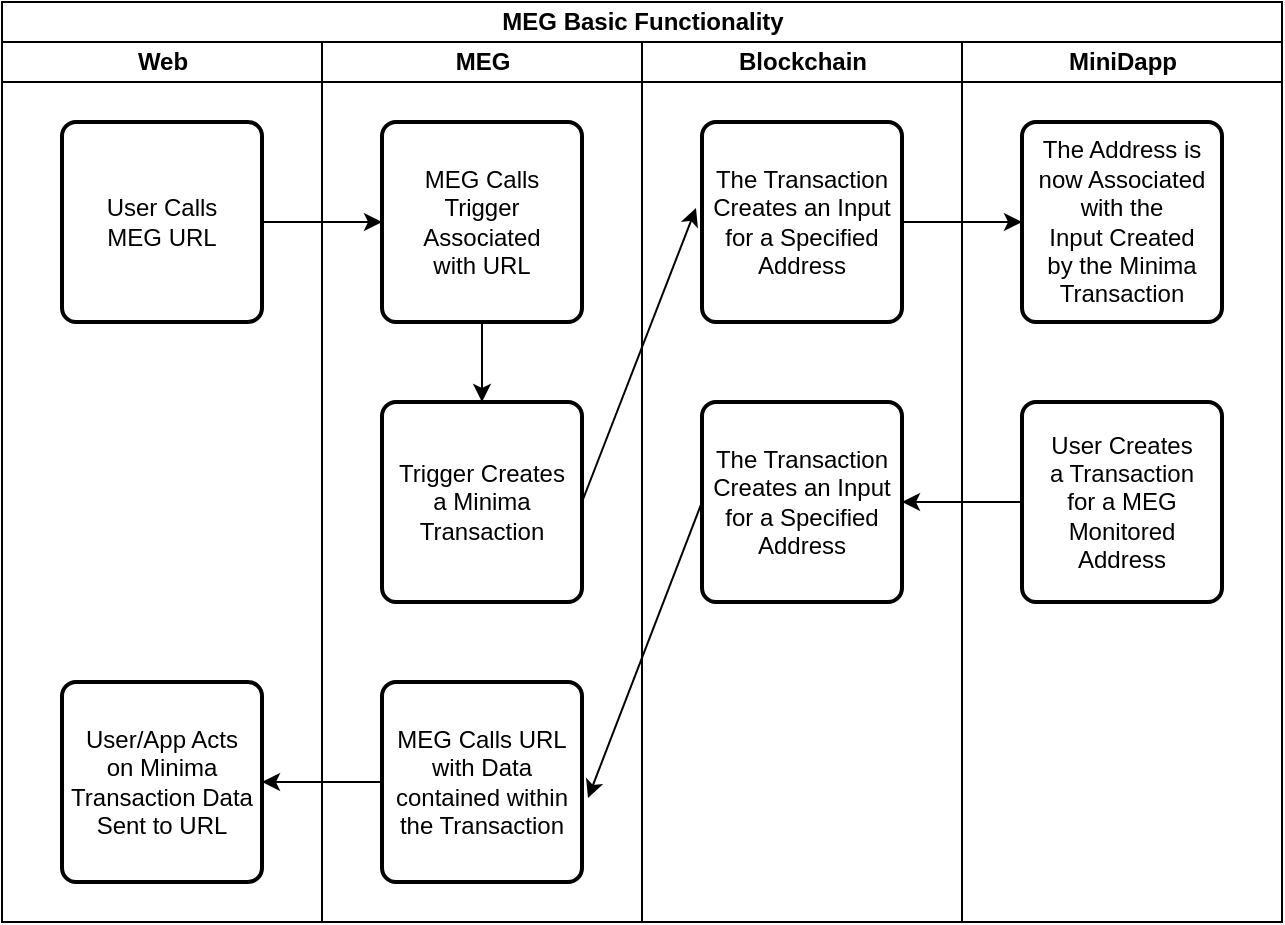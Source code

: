 <mxfile version="14.6.13" type="device"><diagram id="prtHgNgQTEPvFCAcTncT" name="Page-1"><mxGraphModel dx="1350" dy="774" grid="1" gridSize="10" guides="1" tooltips="1" connect="1" arrows="1" fold="1" page="1" pageScale="1" pageWidth="827" pageHeight="1169" math="0" shadow="0"><root><mxCell id="0"/><mxCell id="1" parent="0"/><mxCell id="bEtev1rYBaaZt2mT6QAV-1" value="MEG Basic Functionality" style="swimlane;html=1;childLayout=stackLayout;resizeParent=1;resizeParentMax=0;startSize=20;" parent="1" vertex="1"><mxGeometry x="80" y="80" width="640" height="460" as="geometry"/></mxCell><mxCell id="bEtev1rYBaaZt2mT6QAV-2" value="Web" style="swimlane;html=1;startSize=20;" parent="bEtev1rYBaaZt2mT6QAV-1" vertex="1"><mxGeometry y="20" width="160" height="440" as="geometry"/></mxCell><mxCell id="bEtev1rYBaaZt2mT6QAV-11" value="&lt;span&gt;User Calls&lt;/span&gt;&lt;br&gt;&lt;span&gt;MEG URL&lt;/span&gt;" style="rounded=1;whiteSpace=wrap;html=1;absoluteArcSize=1;arcSize=14;strokeWidth=2;" parent="bEtev1rYBaaZt2mT6QAV-2" vertex="1"><mxGeometry x="30" y="40" width="100" height="100" as="geometry"/></mxCell><mxCell id="bEtev1rYBaaZt2mT6QAV-26" value="&lt;span&gt;User/App Acts &lt;br&gt;on Minima Transaction Data Sent to URL&lt;/span&gt;" style="rounded=1;whiteSpace=wrap;html=1;absoluteArcSize=1;arcSize=14;strokeWidth=2;" parent="bEtev1rYBaaZt2mT6QAV-2" vertex="1"><mxGeometry x="30" y="320" width="100" height="100" as="geometry"/></mxCell><mxCell id="bEtev1rYBaaZt2mT6QAV-3" value="MEG" style="swimlane;html=1;startSize=20;" parent="bEtev1rYBaaZt2mT6QAV-1" vertex="1"><mxGeometry x="160" y="20" width="160" height="440" as="geometry"/></mxCell><mxCell id="bEtev1rYBaaZt2mT6QAV-13" value="&lt;span&gt;MEG Calls&lt;br&gt;Trigger Associated &lt;br&gt;with URL&lt;/span&gt;" style="rounded=1;whiteSpace=wrap;html=1;absoluteArcSize=1;arcSize=14;strokeWidth=2;" parent="bEtev1rYBaaZt2mT6QAV-3" vertex="1"><mxGeometry x="30" y="40" width="100" height="100" as="geometry"/></mxCell><mxCell id="bEtev1rYBaaZt2mT6QAV-15" value="Trigger Creates &lt;br&gt;a Minima Transaction" style="rounded=1;whiteSpace=wrap;html=1;absoluteArcSize=1;arcSize=14;strokeWidth=2;" parent="bEtev1rYBaaZt2mT6QAV-3" vertex="1"><mxGeometry x="30" y="180" width="100" height="100" as="geometry"/></mxCell><mxCell id="bEtev1rYBaaZt2mT6QAV-18" value="" style="endArrow=classic;html=1;exitX=0.5;exitY=1;exitDx=0;exitDy=0;entryX=0.5;entryY=0;entryDx=0;entryDy=0;" parent="bEtev1rYBaaZt2mT6QAV-3" source="bEtev1rYBaaZt2mT6QAV-13" target="bEtev1rYBaaZt2mT6QAV-15" edge="1"><mxGeometry width="50" height="50" relative="1" as="geometry"><mxPoint x="280" y="230" as="sourcePoint"/><mxPoint x="330" y="180" as="targetPoint"/></mxGeometry></mxCell><mxCell id="bEtev1rYBaaZt2mT6QAV-24" value="MEG Calls URL with Data contained within the Transaction" style="rounded=1;whiteSpace=wrap;html=1;absoluteArcSize=1;arcSize=14;strokeWidth=2;" parent="bEtev1rYBaaZt2mT6QAV-3" vertex="1"><mxGeometry x="30" y="320" width="100" height="100" as="geometry"/></mxCell><mxCell id="bEtev1rYBaaZt2mT6QAV-4" value="Blockchain" style="swimlane;html=1;startSize=20;" parent="bEtev1rYBaaZt2mT6QAV-1" vertex="1"><mxGeometry x="320" y="20" width="160" height="440" as="geometry"/></mxCell><mxCell id="bEtev1rYBaaZt2mT6QAV-16" value="The Transaction Creates an Input for a Specified Address" style="rounded=1;whiteSpace=wrap;html=1;absoluteArcSize=1;arcSize=14;strokeWidth=2;" parent="bEtev1rYBaaZt2mT6QAV-4" vertex="1"><mxGeometry x="30" y="40" width="100" height="100" as="geometry"/></mxCell><mxCell id="bEtev1rYBaaZt2mT6QAV-28" value="The Transaction Creates an Input for a Specified Address" style="rounded=1;whiteSpace=wrap;html=1;absoluteArcSize=1;arcSize=14;strokeWidth=2;" parent="bEtev1rYBaaZt2mT6QAV-4" vertex="1"><mxGeometry x="30" y="180" width="100" height="100" as="geometry"/></mxCell><mxCell id="bEtev1rYBaaZt2mT6QAV-7" value="MiniDapp" style="swimlane;html=1;startSize=20;" parent="bEtev1rYBaaZt2mT6QAV-1" vertex="1"><mxGeometry x="480" y="20" width="160" height="440" as="geometry"/></mxCell><mxCell id="bEtev1rYBaaZt2mT6QAV-17" value="The Address is now Associated with the &lt;br&gt;Input Created&lt;br&gt;by the Minima Transaction" style="rounded=1;whiteSpace=wrap;html=1;absoluteArcSize=1;arcSize=14;strokeWidth=2;" parent="bEtev1rYBaaZt2mT6QAV-7" vertex="1"><mxGeometry x="30" y="40" width="100" height="100" as="geometry"/></mxCell><mxCell id="bEtev1rYBaaZt2mT6QAV-21" value="User Creates &lt;br&gt;a Transaction&lt;br&gt;for a MEG Monitored Address" style="rounded=1;whiteSpace=wrap;html=1;absoluteArcSize=1;arcSize=14;strokeWidth=2;" parent="bEtev1rYBaaZt2mT6QAV-7" vertex="1"><mxGeometry x="30" y="180" width="100" height="100" as="geometry"/></mxCell><mxCell id="bEtev1rYBaaZt2mT6QAV-14" value="" style="endArrow=classic;html=1;exitX=1;exitY=0.5;exitDx=0;exitDy=0;entryX=0;entryY=0.5;entryDx=0;entryDy=0;" parent="bEtev1rYBaaZt2mT6QAV-1" source="bEtev1rYBaaZt2mT6QAV-11" target="bEtev1rYBaaZt2mT6QAV-13" edge="1"><mxGeometry width="50" height="50" relative="1" as="geometry"><mxPoint x="440" y="290" as="sourcePoint"/><mxPoint x="490" y="240" as="targetPoint"/></mxGeometry></mxCell><mxCell id="bEtev1rYBaaZt2mT6QAV-19" value="" style="endArrow=classic;html=1;exitX=1;exitY=0.5;exitDx=0;exitDy=0;entryX=-0.03;entryY=0.43;entryDx=0;entryDy=0;entryPerimeter=0;" parent="bEtev1rYBaaZt2mT6QAV-1" source="bEtev1rYBaaZt2mT6QAV-15" target="bEtev1rYBaaZt2mT6QAV-16" edge="1"><mxGeometry width="50" height="50" relative="1" as="geometry"><mxPoint x="440" y="250" as="sourcePoint"/><mxPoint x="490" y="200" as="targetPoint"/></mxGeometry></mxCell><mxCell id="bEtev1rYBaaZt2mT6QAV-20" value="" style="endArrow=classic;html=1;entryX=0;entryY=0.5;entryDx=0;entryDy=0;exitX=1;exitY=0.5;exitDx=0;exitDy=0;" parent="bEtev1rYBaaZt2mT6QAV-1" source="bEtev1rYBaaZt2mT6QAV-16" target="bEtev1rYBaaZt2mT6QAV-17" edge="1"><mxGeometry width="50" height="50" relative="1" as="geometry"><mxPoint x="440" y="250" as="sourcePoint"/><mxPoint x="490" y="200" as="targetPoint"/></mxGeometry></mxCell><mxCell id="bEtev1rYBaaZt2mT6QAV-23" value="" style="endArrow=classic;html=1;entryX=1;entryY=0.5;entryDx=0;entryDy=0;exitX=0;exitY=0.5;exitDx=0;exitDy=0;" parent="bEtev1rYBaaZt2mT6QAV-1" source="bEtev1rYBaaZt2mT6QAV-21" target="bEtev1rYBaaZt2mT6QAV-28" edge="1"><mxGeometry width="50" height="50" relative="1" as="geometry"><mxPoint x="440" y="230" as="sourcePoint"/><mxPoint x="490" y="180" as="targetPoint"/></mxGeometry></mxCell><mxCell id="bEtev1rYBaaZt2mT6QAV-25" value="" style="endArrow=classic;html=1;entryX=1.03;entryY=0.58;entryDx=0;entryDy=0;entryPerimeter=0;exitX=0;exitY=0.5;exitDx=0;exitDy=0;" parent="bEtev1rYBaaZt2mT6QAV-1" source="bEtev1rYBaaZt2mT6QAV-28" target="bEtev1rYBaaZt2mT6QAV-24" edge="1"><mxGeometry width="50" height="50" relative="1" as="geometry"><mxPoint x="330" y="280" as="sourcePoint"/><mxPoint x="460" y="180" as="targetPoint"/></mxGeometry></mxCell><mxCell id="bEtev1rYBaaZt2mT6QAV-27" value="" style="endArrow=classic;html=1;exitX=0;exitY=0.5;exitDx=0;exitDy=0;entryX=1;entryY=0.5;entryDx=0;entryDy=0;" parent="bEtev1rYBaaZt2mT6QAV-1" source="bEtev1rYBaaZt2mT6QAV-24" target="bEtev1rYBaaZt2mT6QAV-26" edge="1"><mxGeometry width="50" height="50" relative="1" as="geometry"><mxPoint x="440" y="290" as="sourcePoint"/><mxPoint x="490" y="240" as="targetPoint"/></mxGeometry></mxCell></root></mxGraphModel></diagram></mxfile>